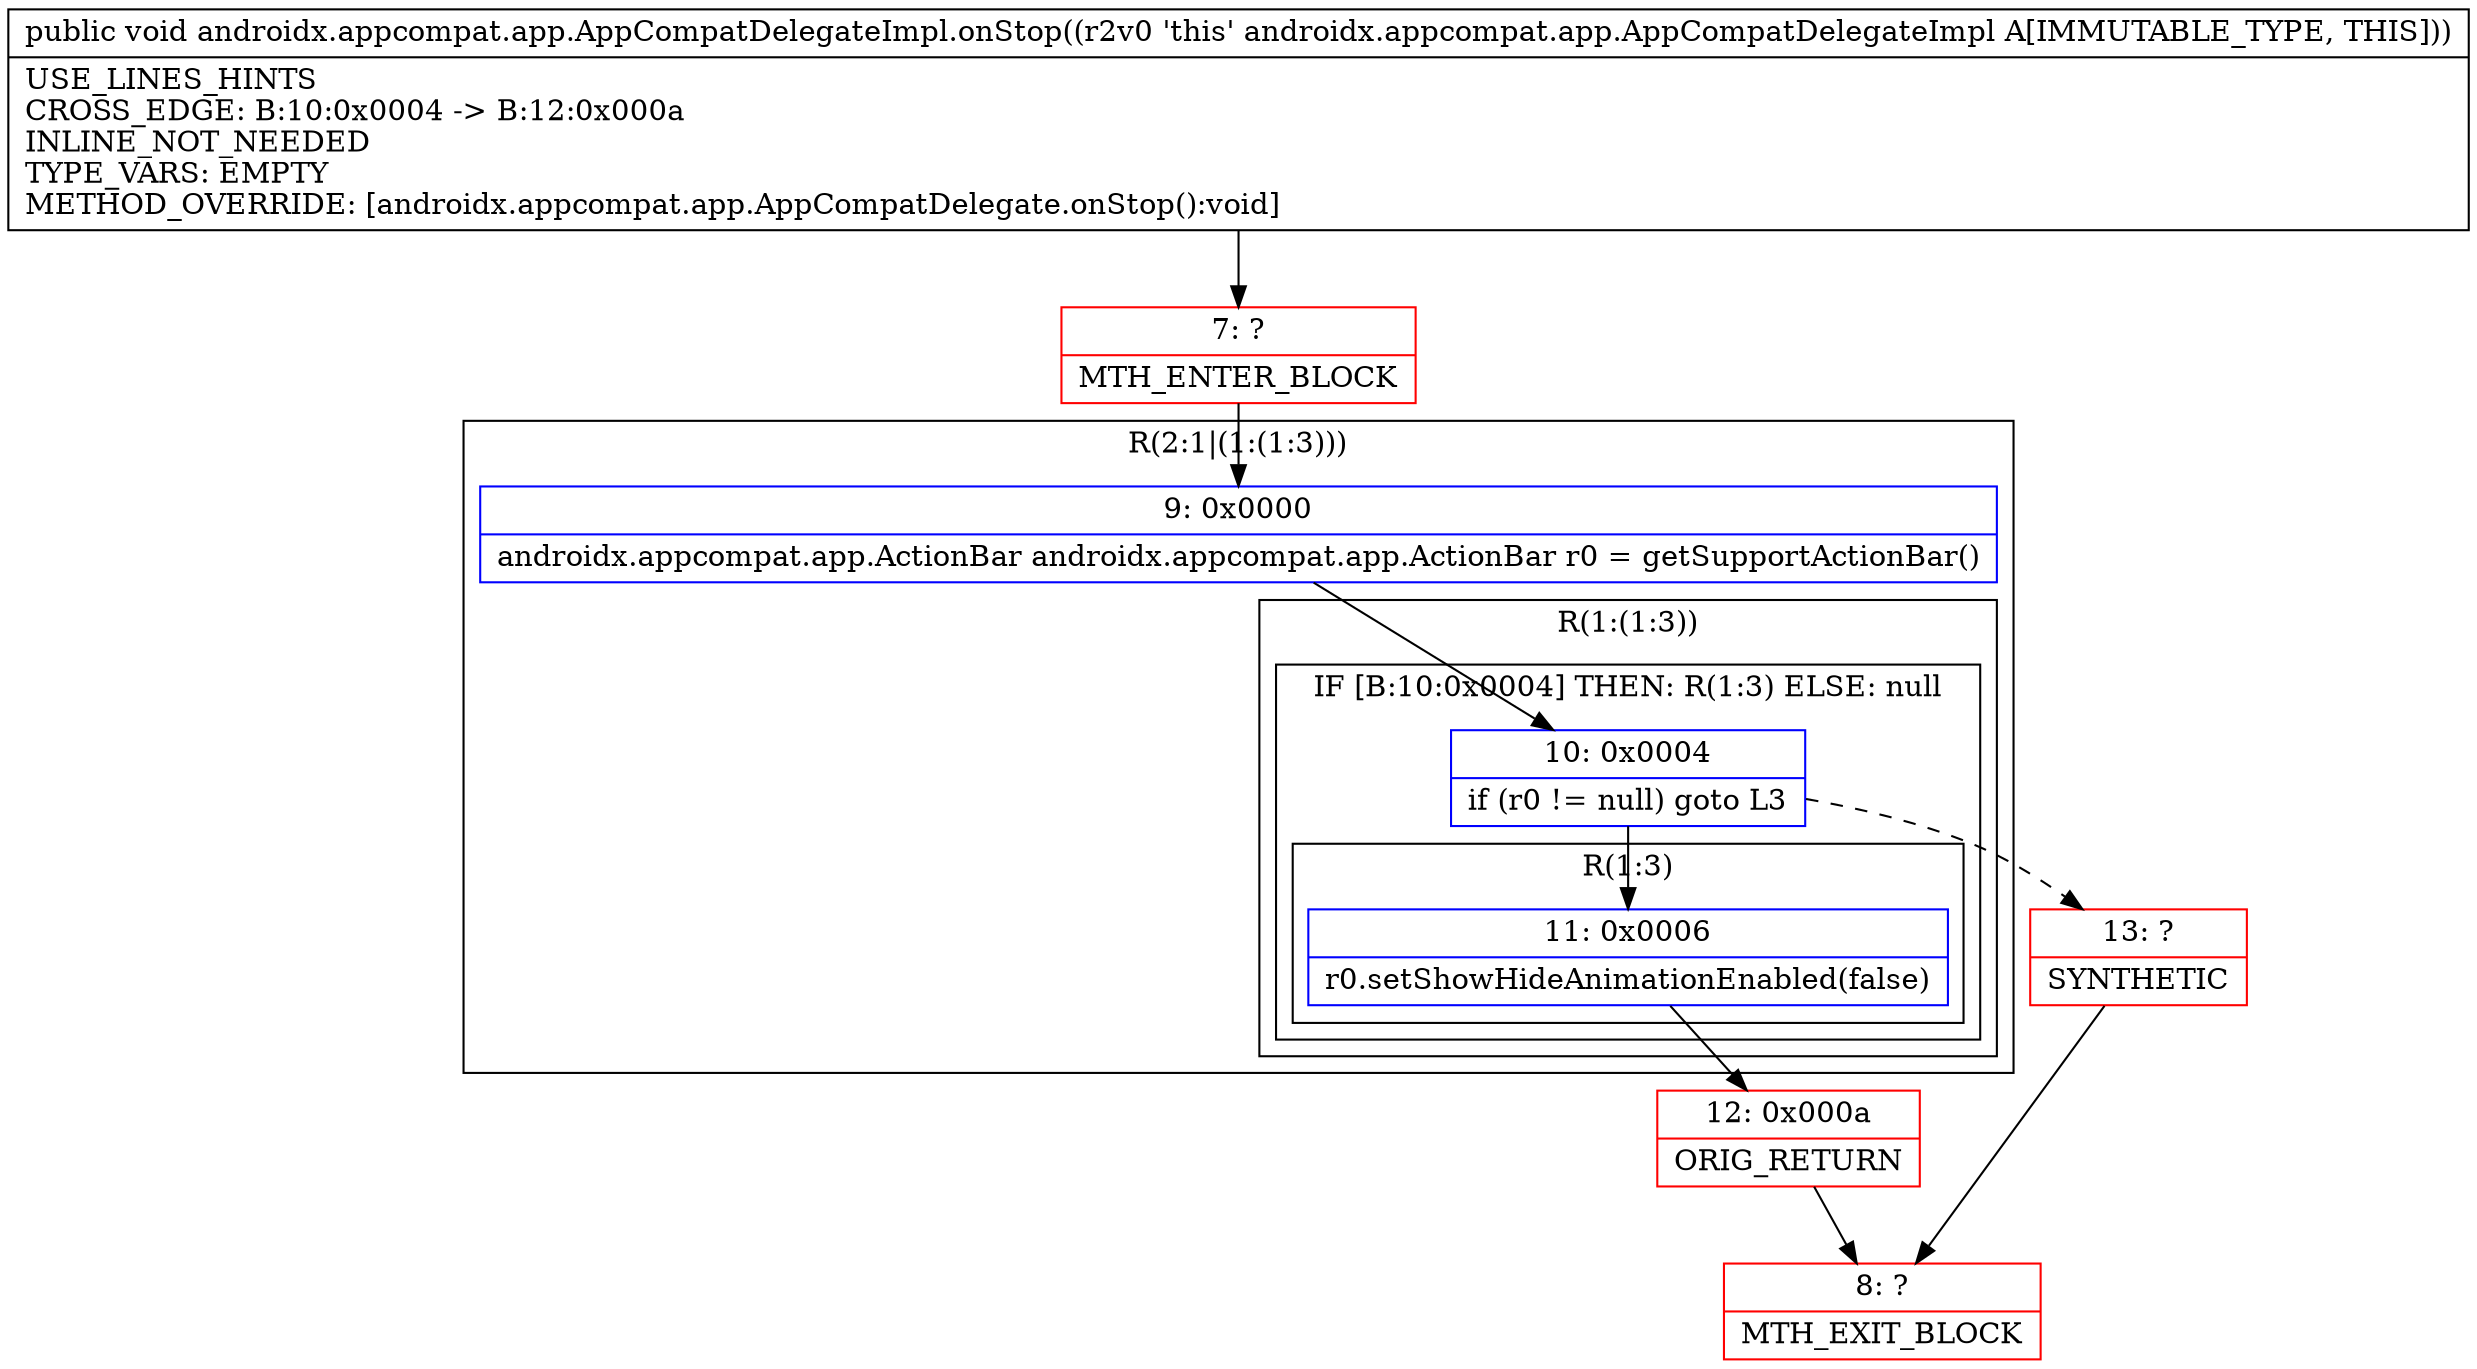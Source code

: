 digraph "CFG forandroidx.appcompat.app.AppCompatDelegateImpl.onStop()V" {
subgraph cluster_Region_1074994198 {
label = "R(2:1|(1:(1:3)))";
node [shape=record,color=blue];
Node_9 [shape=record,label="{9\:\ 0x0000|androidx.appcompat.app.ActionBar androidx.appcompat.app.ActionBar r0 = getSupportActionBar()\l}"];
subgraph cluster_Region_967561548 {
label = "R(1:(1:3))";
node [shape=record,color=blue];
subgraph cluster_IfRegion_72406400 {
label = "IF [B:10:0x0004] THEN: R(1:3) ELSE: null";
node [shape=record,color=blue];
Node_10 [shape=record,label="{10\:\ 0x0004|if (r0 != null) goto L3\l}"];
subgraph cluster_Region_736698039 {
label = "R(1:3)";
node [shape=record,color=blue];
Node_11 [shape=record,label="{11\:\ 0x0006|r0.setShowHideAnimationEnabled(false)\l}"];
}
}
}
}
Node_7 [shape=record,color=red,label="{7\:\ ?|MTH_ENTER_BLOCK\l}"];
Node_12 [shape=record,color=red,label="{12\:\ 0x000a|ORIG_RETURN\l}"];
Node_8 [shape=record,color=red,label="{8\:\ ?|MTH_EXIT_BLOCK\l}"];
Node_13 [shape=record,color=red,label="{13\:\ ?|SYNTHETIC\l}"];
MethodNode[shape=record,label="{public void androidx.appcompat.app.AppCompatDelegateImpl.onStop((r2v0 'this' androidx.appcompat.app.AppCompatDelegateImpl A[IMMUTABLE_TYPE, THIS]))  | USE_LINES_HINTS\lCROSS_EDGE: B:10:0x0004 \-\> B:12:0x000a\lINLINE_NOT_NEEDED\lTYPE_VARS: EMPTY\lMETHOD_OVERRIDE: [androidx.appcompat.app.AppCompatDelegate.onStop():void]\l}"];
MethodNode -> Node_7;Node_9 -> Node_10;
Node_10 -> Node_11;
Node_10 -> Node_13[style=dashed];
Node_11 -> Node_12;
Node_7 -> Node_9;
Node_12 -> Node_8;
Node_13 -> Node_8;
}

